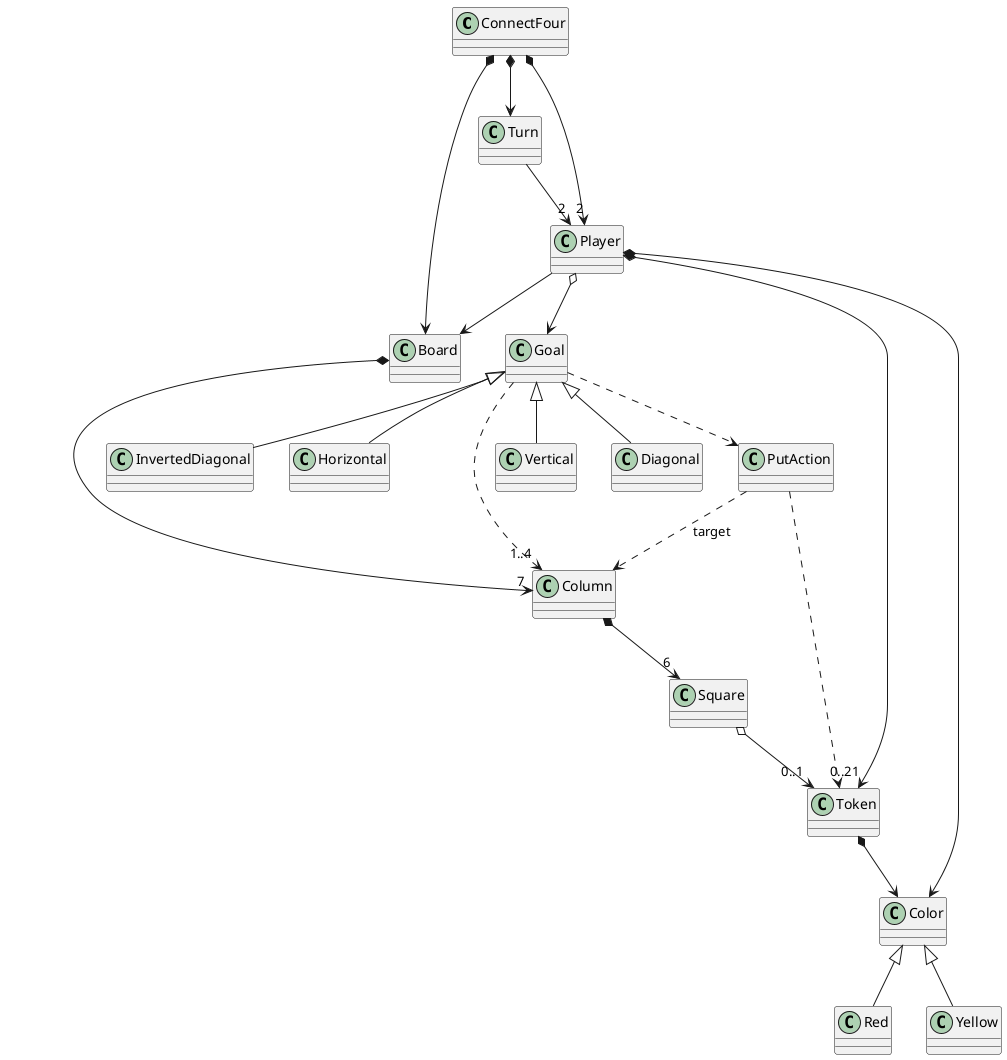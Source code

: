 @startuml


class ConnectFour
class Player
class Board
class Goal
class Token
class Turn
class Horizontal
class Vertical
class Diagonal
class InvertedDiagonal
class Color
class Square
class Red
class Yellow
class PutAction
class Column

ConnectFour  *-down-> Board 
ConnectFour  *-down-> "2" Player
ConnectFour *-down-> Turn
Turn -down-> "2" Player
Board *-down-> "7" Column
Square o--> "0..1" Token
Player  *-down-> "0..21" Token
Player *-down-> Color
Player --> Board
Token *-down-> Color
Column *--> "6" Square 
Color <|-- Red
Color <|-- Yellow
Goal <|-- Horizontal
Goal <|-- Vertical
Goal <|-- Diagonal
Goal <|-- InvertedDiagonal


Player o--> Goal
Goal ..> PutAction
Goal ..> "1..4" Column
PutAction .right.> Token
PutAction ..> Column : "target"

@enduml